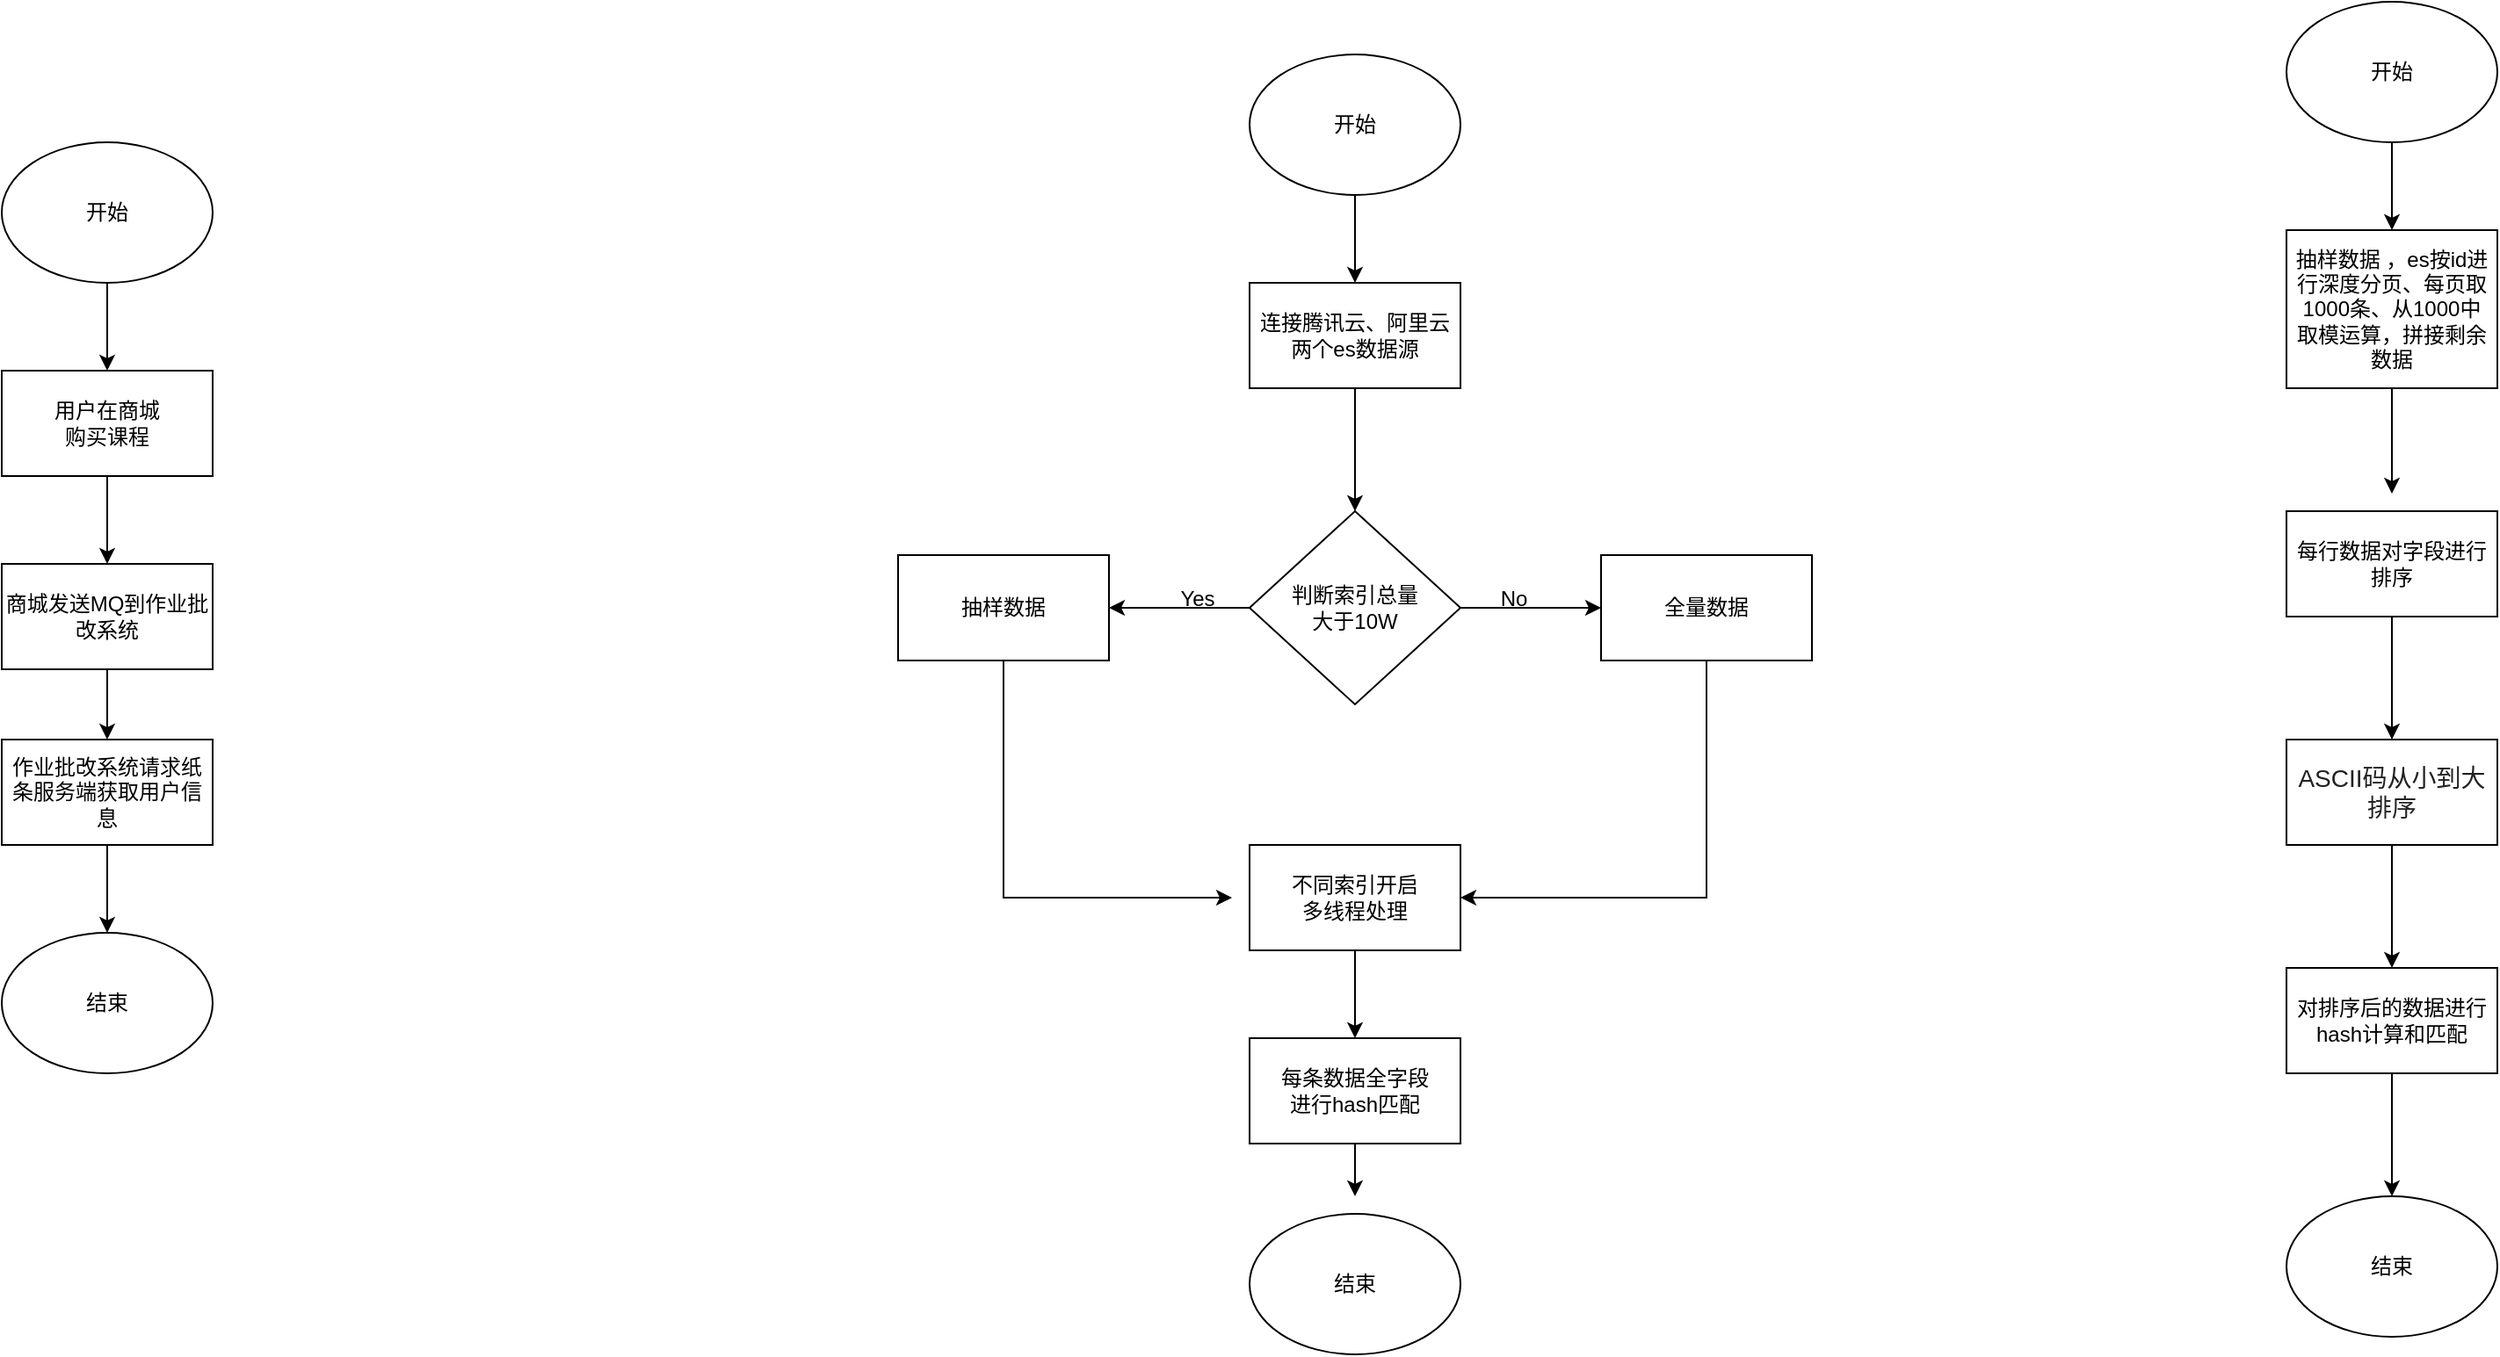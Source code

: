 <mxfile version="15.9.4" type="github">
  <diagram id="Il6zib8G1KRrYEGMZTlJ" name="第 1 页">
    <mxGraphModel dx="1662" dy="762" grid="1" gridSize="10" guides="1" tooltips="1" connect="1" arrows="1" fold="1" page="1" pageScale="1" pageWidth="2339" pageHeight="3300" math="0" shadow="0">
      <root>
        <mxCell id="0" />
        <mxCell id="1" parent="0" />
        <mxCell id="aFSbq4zLURjuSDahOT8q-3" style="edgeStyle=orthogonalEdgeStyle;rounded=0;orthogonalLoop=1;jettySize=auto;html=1;" parent="1" source="aFSbq4zLURjuSDahOT8q-1" target="aFSbq4zLURjuSDahOT8q-2" edge="1">
          <mxGeometry relative="1" as="geometry" />
        </mxCell>
        <mxCell id="aFSbq4zLURjuSDahOT8q-1" value="开始" style="ellipse;whiteSpace=wrap;html=1;" parent="1" vertex="1">
          <mxGeometry x="580" y="130" width="120" height="80" as="geometry" />
        </mxCell>
        <mxCell id="aFSbq4zLURjuSDahOT8q-5" style="edgeStyle=orthogonalEdgeStyle;rounded=0;orthogonalLoop=1;jettySize=auto;html=1;exitX=0.5;exitY=1;exitDx=0;exitDy=0;entryX=0.5;entryY=0;entryDx=0;entryDy=0;" parent="1" source="aFSbq4zLURjuSDahOT8q-2" target="aFSbq4zLURjuSDahOT8q-4" edge="1">
          <mxGeometry relative="1" as="geometry" />
        </mxCell>
        <mxCell id="aFSbq4zLURjuSDahOT8q-2" value="用户在商城&lt;br&gt;购买课程" style="rounded=0;whiteSpace=wrap;html=1;" parent="1" vertex="1">
          <mxGeometry x="580" y="260" width="120" height="60" as="geometry" />
        </mxCell>
        <mxCell id="aFSbq4zLURjuSDahOT8q-7" style="edgeStyle=orthogonalEdgeStyle;rounded=0;orthogonalLoop=1;jettySize=auto;html=1;entryX=0.5;entryY=0;entryDx=0;entryDy=0;" parent="1" source="aFSbq4zLURjuSDahOT8q-4" target="aFSbq4zLURjuSDahOT8q-6" edge="1">
          <mxGeometry relative="1" as="geometry" />
        </mxCell>
        <mxCell id="aFSbq4zLURjuSDahOT8q-4" value="商城发送MQ到作业批改系统" style="rounded=0;whiteSpace=wrap;html=1;" parent="1" vertex="1">
          <mxGeometry x="580" y="370" width="120" height="60" as="geometry" />
        </mxCell>
        <mxCell id="aFSbq4zLURjuSDahOT8q-10" style="edgeStyle=orthogonalEdgeStyle;rounded=0;orthogonalLoop=1;jettySize=auto;html=1;entryX=0.5;entryY=0;entryDx=0;entryDy=0;" parent="1" source="aFSbq4zLURjuSDahOT8q-6" target="aFSbq4zLURjuSDahOT8q-9" edge="1">
          <mxGeometry relative="1" as="geometry" />
        </mxCell>
        <mxCell id="aFSbq4zLURjuSDahOT8q-6" value="作业批改系统请求纸条服务端获取用户信息" style="rounded=0;whiteSpace=wrap;html=1;" parent="1" vertex="1">
          <mxGeometry x="580" y="470" width="120" height="60" as="geometry" />
        </mxCell>
        <mxCell id="aFSbq4zLURjuSDahOT8q-9" value="结束" style="ellipse;whiteSpace=wrap;html=1;" parent="1" vertex="1">
          <mxGeometry x="580" y="580" width="120" height="80" as="geometry" />
        </mxCell>
        <mxCell id="ri1Frq5KzClj6QZ898nN-3" style="edgeStyle=orthogonalEdgeStyle;rounded=0;orthogonalLoop=1;jettySize=auto;html=1;exitX=0.5;exitY=1;exitDx=0;exitDy=0;entryX=0.5;entryY=0;entryDx=0;entryDy=0;" parent="1" source="ri1Frq5KzClj6QZ898nN-1" target="ri1Frq5KzClj6QZ898nN-2" edge="1">
          <mxGeometry relative="1" as="geometry" />
        </mxCell>
        <mxCell id="ri1Frq5KzClj6QZ898nN-1" value="开始" style="ellipse;whiteSpace=wrap;html=1;" parent="1" vertex="1">
          <mxGeometry x="1290" y="80" width="120" height="80" as="geometry" />
        </mxCell>
        <mxCell id="ri1Frq5KzClj6QZ898nN-12" style="edgeStyle=orthogonalEdgeStyle;rounded=0;orthogonalLoop=1;jettySize=auto;html=1;entryX=0.5;entryY=0;entryDx=0;entryDy=0;" parent="1" source="ri1Frq5KzClj6QZ898nN-2" target="ri1Frq5KzClj6QZ898nN-5" edge="1">
          <mxGeometry relative="1" as="geometry" />
        </mxCell>
        <mxCell id="ri1Frq5KzClj6QZ898nN-2" value="连接腾讯云、阿里云&lt;br&gt;两个es数据源" style="rounded=0;whiteSpace=wrap;html=1;" parent="1" vertex="1">
          <mxGeometry x="1290" y="210" width="120" height="60" as="geometry" />
        </mxCell>
        <mxCell id="ri1Frq5KzClj6QZ898nN-7" value="" style="edgeStyle=orthogonalEdgeStyle;rounded=0;orthogonalLoop=1;jettySize=auto;html=1;" parent="1" source="ri1Frq5KzClj6QZ898nN-5" target="ri1Frq5KzClj6QZ898nN-6" edge="1">
          <mxGeometry relative="1" as="geometry" />
        </mxCell>
        <mxCell id="ri1Frq5KzClj6QZ898nN-10" value="" style="edgeStyle=orthogonalEdgeStyle;rounded=0;orthogonalLoop=1;jettySize=auto;html=1;" parent="1" source="ri1Frq5KzClj6QZ898nN-5" target="ri1Frq5KzClj6QZ898nN-9" edge="1">
          <mxGeometry relative="1" as="geometry" />
        </mxCell>
        <mxCell id="ri1Frq5KzClj6QZ898nN-5" value="判断索引总量&lt;br&gt;大于10W" style="rhombus;whiteSpace=wrap;html=1;" parent="1" vertex="1">
          <mxGeometry x="1290" y="340" width="120" height="110" as="geometry" />
        </mxCell>
        <mxCell id="ri1Frq5KzClj6QZ898nN-19" style="edgeStyle=orthogonalEdgeStyle;rounded=0;orthogonalLoop=1;jettySize=auto;html=1;" parent="1" source="ri1Frq5KzClj6QZ898nN-6" edge="1">
          <mxGeometry relative="1" as="geometry">
            <mxPoint x="1280" y="560" as="targetPoint" />
            <Array as="points">
              <mxPoint x="1150" y="560" />
            </Array>
          </mxGeometry>
        </mxCell>
        <mxCell id="ri1Frq5KzClj6QZ898nN-6" value="抽样数据" style="whiteSpace=wrap;html=1;" parent="1" vertex="1">
          <mxGeometry x="1090" y="365" width="120" height="60" as="geometry" />
        </mxCell>
        <mxCell id="ri1Frq5KzClj6QZ898nN-8" value="Yes" style="text;html=1;align=center;verticalAlign=middle;resizable=0;points=[];autosize=1;strokeColor=none;fillColor=none;" parent="1" vertex="1">
          <mxGeometry x="1240" y="380" width="40" height="20" as="geometry" />
        </mxCell>
        <mxCell id="ri1Frq5KzClj6QZ898nN-18" style="edgeStyle=orthogonalEdgeStyle;rounded=0;orthogonalLoop=1;jettySize=auto;html=1;entryX=1;entryY=0.5;entryDx=0;entryDy=0;entryPerimeter=0;" parent="1" source="ri1Frq5KzClj6QZ898nN-9" target="ri1Frq5KzClj6QZ898nN-14" edge="1">
          <mxGeometry relative="1" as="geometry">
            <mxPoint x="1420" y="560" as="targetPoint" />
            <Array as="points">
              <mxPoint x="1550" y="560" />
            </Array>
          </mxGeometry>
        </mxCell>
        <mxCell id="ri1Frq5KzClj6QZ898nN-9" value="全量数据&lt;br&gt;" style="whiteSpace=wrap;html=1;" parent="1" vertex="1">
          <mxGeometry x="1490" y="365" width="120" height="60" as="geometry" />
        </mxCell>
        <mxCell id="ri1Frq5KzClj6QZ898nN-11" value="No" style="text;html=1;align=center;verticalAlign=middle;resizable=0;points=[];autosize=1;strokeColor=none;fillColor=none;" parent="1" vertex="1">
          <mxGeometry x="1425" y="380" width="30" height="20" as="geometry" />
        </mxCell>
        <mxCell id="ri1Frq5KzClj6QZ898nN-13" value="结束" style="ellipse;whiteSpace=wrap;html=1;" parent="1" vertex="1">
          <mxGeometry x="1290" y="740" width="120" height="80" as="geometry" />
        </mxCell>
        <mxCell id="1fpQUF7GKC2W4AB3YoLm-12" style="edgeStyle=orthogonalEdgeStyle;rounded=0;orthogonalLoop=1;jettySize=auto;html=1;" edge="1" parent="1" source="ri1Frq5KzClj6QZ898nN-14">
          <mxGeometry relative="1" as="geometry">
            <mxPoint x="1350" y="640" as="targetPoint" />
          </mxGeometry>
        </mxCell>
        <mxCell id="ri1Frq5KzClj6QZ898nN-14" value="不同索引开启&lt;br&gt;多线程处理" style="whiteSpace=wrap;html=1;" parent="1" vertex="1">
          <mxGeometry x="1290" y="530" width="120" height="60" as="geometry" />
        </mxCell>
        <mxCell id="1fpQUF7GKC2W4AB3YoLm-8" style="edgeStyle=orthogonalEdgeStyle;rounded=0;orthogonalLoop=1;jettySize=auto;html=1;exitX=0.5;exitY=1;exitDx=0;exitDy=0;entryX=0.5;entryY=0;entryDx=0;entryDy=0;" edge="1" parent="1" source="ri1Frq5KzClj6QZ898nN-22" target="ri1Frq5KzClj6QZ898nN-24">
          <mxGeometry relative="1" as="geometry" />
        </mxCell>
        <mxCell id="ri1Frq5KzClj6QZ898nN-22" value="每行数据对字段进行排序" style="whiteSpace=wrap;html=1;" parent="1" vertex="1">
          <mxGeometry x="1880" y="340" width="120" height="60" as="geometry" />
        </mxCell>
        <mxCell id="1fpQUF7GKC2W4AB3YoLm-9" style="edgeStyle=orthogonalEdgeStyle;rounded=0;orthogonalLoop=1;jettySize=auto;html=1;entryX=0.5;entryY=0;entryDx=0;entryDy=0;" edge="1" parent="1" source="ri1Frq5KzClj6QZ898nN-24" target="ri1Frq5KzClj6QZ898nN-27">
          <mxGeometry relative="1" as="geometry" />
        </mxCell>
        <mxCell id="ri1Frq5KzClj6QZ898nN-24" value="&lt;span style=&quot;color: rgb(34 , 34 , 34) ; font-family: &amp;#34;helvetica neue&amp;#34; , &amp;#34;hiragino sans gb&amp;#34; , &amp;#34;microsoft yahei&amp;#34; , , &amp;#34;arial&amp;#34; , sans-serif ; font-size: 14px ; text-align: left ; background-color: rgb(255 , 255 , 255)&quot;&gt;ASCII码从小到大排序&lt;/span&gt;" style="whiteSpace=wrap;html=1;" parent="1" vertex="1">
          <mxGeometry x="1880" y="470" width="120" height="60" as="geometry" />
        </mxCell>
        <mxCell id="1fpQUF7GKC2W4AB3YoLm-10" style="edgeStyle=orthogonalEdgeStyle;rounded=0;orthogonalLoop=1;jettySize=auto;html=1;entryX=0.5;entryY=0;entryDx=0;entryDy=0;" edge="1" parent="1" source="ri1Frq5KzClj6QZ898nN-27" target="1fpQUF7GKC2W4AB3YoLm-2">
          <mxGeometry relative="1" as="geometry" />
        </mxCell>
        <mxCell id="ri1Frq5KzClj6QZ898nN-27" value="对排序后的数据进行hash计算和匹配" style="rounded=0;whiteSpace=wrap;html=1;" parent="1" vertex="1">
          <mxGeometry x="1880" y="600" width="120" height="60" as="geometry" />
        </mxCell>
        <mxCell id="1fpQUF7GKC2W4AB3YoLm-4" style="edgeStyle=orthogonalEdgeStyle;rounded=0;orthogonalLoop=1;jettySize=auto;html=1;" edge="1" parent="1" source="ri1Frq5KzClj6QZ898nN-28">
          <mxGeometry relative="1" as="geometry">
            <mxPoint x="1940" y="330" as="targetPoint" />
          </mxGeometry>
        </mxCell>
        <mxCell id="ri1Frq5KzClj6QZ898nN-28" value="抽样数据 ，es按id进行深度分页、每页取1000条、从1000中&lt;br&gt;取模运算，拼接剩余数据" style="rounded=0;whiteSpace=wrap;html=1;" parent="1" vertex="1">
          <mxGeometry x="1880" y="180" width="120" height="90" as="geometry" />
        </mxCell>
        <mxCell id="1fpQUF7GKC2W4AB3YoLm-3" style="edgeStyle=orthogonalEdgeStyle;rounded=0;orthogonalLoop=1;jettySize=auto;html=1;entryX=0.5;entryY=0;entryDx=0;entryDy=0;" edge="1" parent="1" source="1fpQUF7GKC2W4AB3YoLm-1" target="ri1Frq5KzClj6QZ898nN-28">
          <mxGeometry relative="1" as="geometry" />
        </mxCell>
        <mxCell id="1fpQUF7GKC2W4AB3YoLm-1" value="开始" style="ellipse;whiteSpace=wrap;html=1;" vertex="1" parent="1">
          <mxGeometry x="1880" y="50" width="120" height="80" as="geometry" />
        </mxCell>
        <mxCell id="1fpQUF7GKC2W4AB3YoLm-2" value="结束" style="ellipse;whiteSpace=wrap;html=1;" vertex="1" parent="1">
          <mxGeometry x="1880" y="730" width="120" height="80" as="geometry" />
        </mxCell>
        <mxCell id="1fpQUF7GKC2W4AB3YoLm-13" style="edgeStyle=orthogonalEdgeStyle;rounded=0;orthogonalLoop=1;jettySize=auto;html=1;" edge="1" parent="1" source="1fpQUF7GKC2W4AB3YoLm-11">
          <mxGeometry relative="1" as="geometry">
            <mxPoint x="1350" y="730" as="targetPoint" />
          </mxGeometry>
        </mxCell>
        <mxCell id="1fpQUF7GKC2W4AB3YoLm-11" value="每条数据全字段&lt;br&gt;进行hash匹配" style="whiteSpace=wrap;html=1;" vertex="1" parent="1">
          <mxGeometry x="1290" y="640" width="120" height="60" as="geometry" />
        </mxCell>
      </root>
    </mxGraphModel>
  </diagram>
</mxfile>
